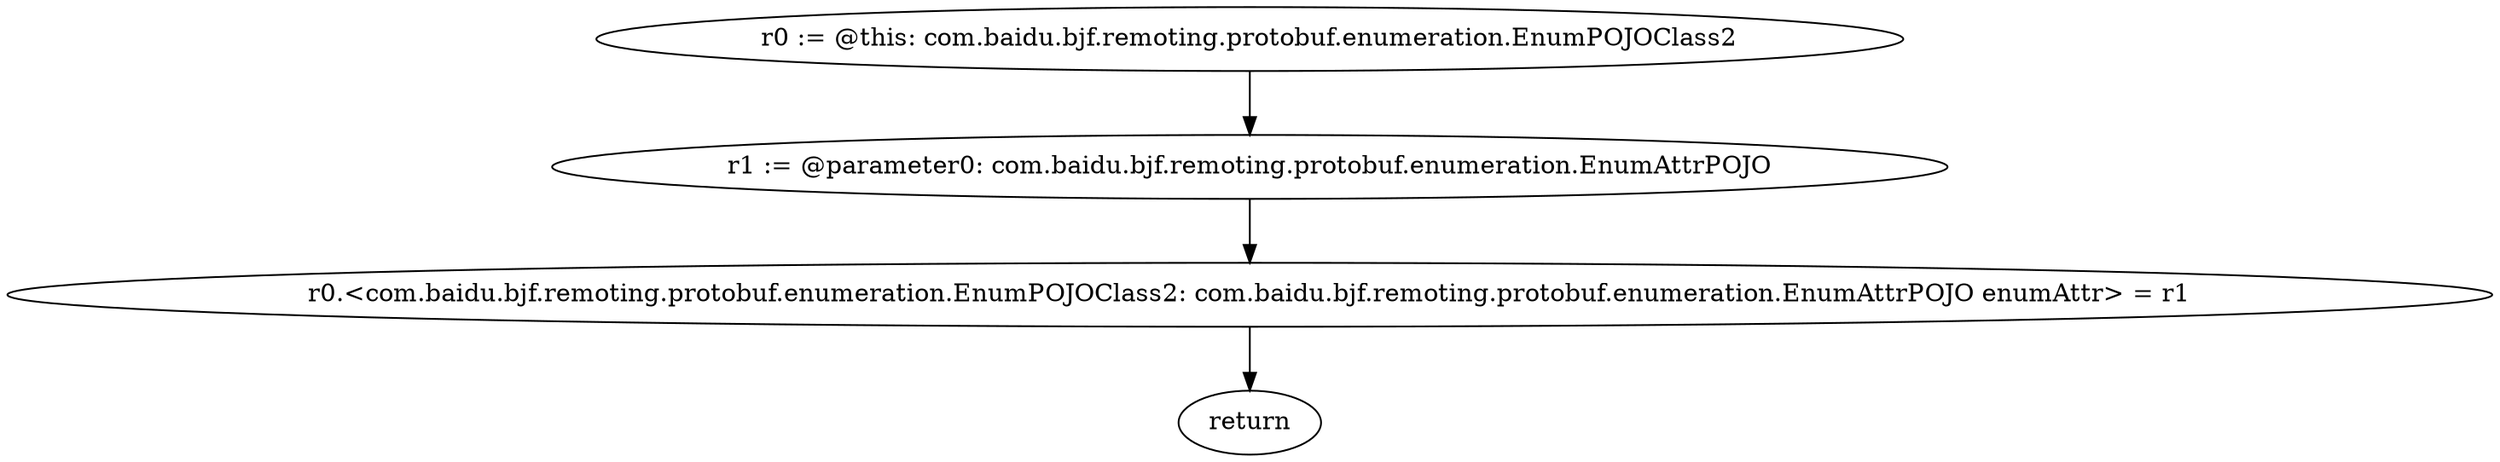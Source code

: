 digraph "unitGraph" {
    "r0 := @this: com.baidu.bjf.remoting.protobuf.enumeration.EnumPOJOClass2"
    "r1 := @parameter0: com.baidu.bjf.remoting.protobuf.enumeration.EnumAttrPOJO"
    "r0.<com.baidu.bjf.remoting.protobuf.enumeration.EnumPOJOClass2: com.baidu.bjf.remoting.protobuf.enumeration.EnumAttrPOJO enumAttr> = r1"
    "return"
    "r0 := @this: com.baidu.bjf.remoting.protobuf.enumeration.EnumPOJOClass2"->"r1 := @parameter0: com.baidu.bjf.remoting.protobuf.enumeration.EnumAttrPOJO";
    "r1 := @parameter0: com.baidu.bjf.remoting.protobuf.enumeration.EnumAttrPOJO"->"r0.<com.baidu.bjf.remoting.protobuf.enumeration.EnumPOJOClass2: com.baidu.bjf.remoting.protobuf.enumeration.EnumAttrPOJO enumAttr> = r1";
    "r0.<com.baidu.bjf.remoting.protobuf.enumeration.EnumPOJOClass2: com.baidu.bjf.remoting.protobuf.enumeration.EnumAttrPOJO enumAttr> = r1"->"return";
}
